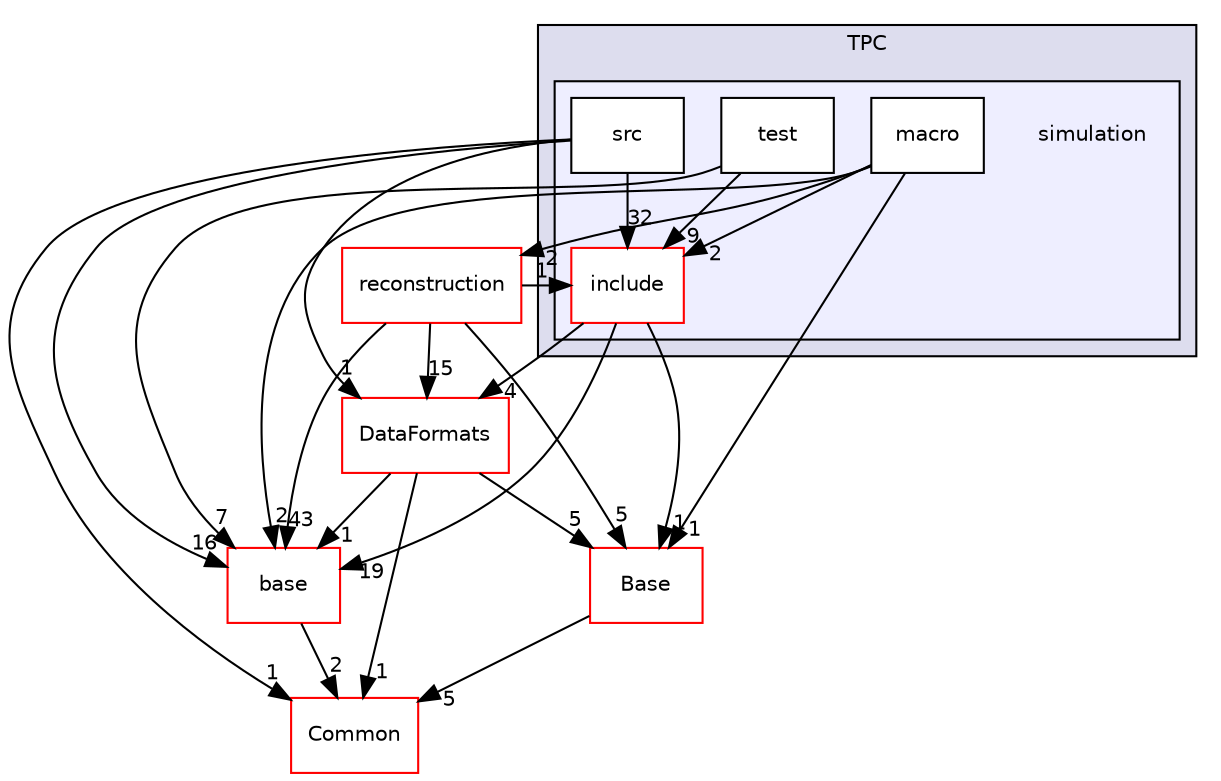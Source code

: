 digraph "/home/travis/build/AliceO2Group/AliceO2/Detectors/TPC/simulation" {
  bgcolor=transparent;
  compound=true
  node [ fontsize="10", fontname="Helvetica"];
  edge [ labelfontsize="10", labelfontname="Helvetica"];
  subgraph clusterdir_a597e8e061b11201a1dff411feb10d0b {
    graph [ bgcolor="#ddddee", pencolor="black", label="TPC" fontname="Helvetica", fontsize="10", URL="dir_a597e8e061b11201a1dff411feb10d0b.html"]
  subgraph clusterdir_7f309bec8670bb3fb666e7e061b24659 {
    graph [ bgcolor="#eeeeff", pencolor="black", label="" URL="dir_7f309bec8670bb3fb666e7e061b24659.html"];
    dir_7f309bec8670bb3fb666e7e061b24659 [shape=plaintext label="simulation"];
    dir_a3959ed40b1558172144f5e1a56e443f [shape=box label="include" color="red" fillcolor="white" style="filled" URL="dir_a3959ed40b1558172144f5e1a56e443f.html"];
    dir_8bfcd60464e4f3a200807f6c373e63aa [shape=box label="macro" color="black" fillcolor="white" style="filled" URL="dir_8bfcd60464e4f3a200807f6c373e63aa.html"];
    dir_72815adbd439f00f784a5a4eca496fde [shape=box label="src" color="black" fillcolor="white" style="filled" URL="dir_72815adbd439f00f784a5a4eca496fde.html"];
    dir_ac3b77a1b17a4594b18b160ef67742fa [shape=box label="test" color="black" fillcolor="white" style="filled" URL="dir_ac3b77a1b17a4594b18b160ef67742fa.html"];
  }
  }
  dir_677b030cc750909e4cd27413873678d8 [shape=box label="base" color="red" URL="dir_677b030cc750909e4cd27413873678d8.html"];
  dir_4ab6b4cc6a7edbff49100e9123df213f [shape=box label="Common" color="red" URL="dir_4ab6b4cc6a7edbff49100e9123df213f.html"];
  dir_a5de047958dd458e809773c6ffaa8478 [shape=box label="reconstruction" color="red" URL="dir_a5de047958dd458e809773c6ffaa8478.html"];
  dir_37c90836491b695b472bf98d1be8336b [shape=box label="Base" color="red" URL="dir_37c90836491b695b472bf98d1be8336b.html"];
  dir_2171f7ec022c5423887b07c69b2f5b48 [shape=box label="DataFormats" color="red" URL="dir_2171f7ec022c5423887b07c69b2f5b48.html"];
  dir_72815adbd439f00f784a5a4eca496fde->dir_677b030cc750909e4cd27413873678d8 [headlabel="16", labeldistance=1.5 headhref="dir_000111_000070.html"];
  dir_72815adbd439f00f784a5a4eca496fde->dir_4ab6b4cc6a7edbff49100e9123df213f [headlabel="1", labeldistance=1.5 headhref="dir_000111_000016.html"];
  dir_72815adbd439f00f784a5a4eca496fde->dir_a3959ed40b1558172144f5e1a56e443f [headlabel="32", labeldistance=1.5 headhref="dir_000111_000092.html"];
  dir_72815adbd439f00f784a5a4eca496fde->dir_2171f7ec022c5423887b07c69b2f5b48 [headlabel="1", labeldistance=1.5 headhref="dir_000111_000032.html"];
  dir_677b030cc750909e4cd27413873678d8->dir_4ab6b4cc6a7edbff49100e9123df213f [headlabel="2", labeldistance=1.5 headhref="dir_000070_000016.html"];
  dir_a5de047958dd458e809773c6ffaa8478->dir_677b030cc750909e4cd27413873678d8 [headlabel="43", labeldistance=1.5 headhref="dir_000142_000070.html"];
  dir_a5de047958dd458e809773c6ffaa8478->dir_37c90836491b695b472bf98d1be8336b [headlabel="5", labeldistance=1.5 headhref="dir_000142_000057.html"];
  dir_a5de047958dd458e809773c6ffaa8478->dir_a3959ed40b1558172144f5e1a56e443f [headlabel="1", labeldistance=1.5 headhref="dir_000142_000092.html"];
  dir_a5de047958dd458e809773c6ffaa8478->dir_2171f7ec022c5423887b07c69b2f5b48 [headlabel="15", labeldistance=1.5 headhref="dir_000142_000032.html"];
  dir_37c90836491b695b472bf98d1be8336b->dir_4ab6b4cc6a7edbff49100e9123df213f [headlabel="5", labeldistance=1.5 headhref="dir_000057_000016.html"];
  dir_a3959ed40b1558172144f5e1a56e443f->dir_677b030cc750909e4cd27413873678d8 [headlabel="19", labeldistance=1.5 headhref="dir_000092_000070.html"];
  dir_a3959ed40b1558172144f5e1a56e443f->dir_37c90836491b695b472bf98d1be8336b [headlabel="1", labeldistance=1.5 headhref="dir_000092_000057.html"];
  dir_a3959ed40b1558172144f5e1a56e443f->dir_2171f7ec022c5423887b07c69b2f5b48 [headlabel="4", labeldistance=1.5 headhref="dir_000092_000032.html"];
  dir_ac3b77a1b17a4594b18b160ef67742fa->dir_677b030cc750909e4cd27413873678d8 [headlabel="7", labeldistance=1.5 headhref="dir_000195_000070.html"];
  dir_ac3b77a1b17a4594b18b160ef67742fa->dir_a3959ed40b1558172144f5e1a56e443f [headlabel="9", labeldistance=1.5 headhref="dir_000195_000092.html"];
  dir_8bfcd60464e4f3a200807f6c373e63aa->dir_677b030cc750909e4cd27413873678d8 [headlabel="2", labeldistance=1.5 headhref="dir_000194_000070.html"];
  dir_8bfcd60464e4f3a200807f6c373e63aa->dir_a5de047958dd458e809773c6ffaa8478 [headlabel="2", labeldistance=1.5 headhref="dir_000194_000142.html"];
  dir_8bfcd60464e4f3a200807f6c373e63aa->dir_37c90836491b695b472bf98d1be8336b [headlabel="1", labeldistance=1.5 headhref="dir_000194_000057.html"];
  dir_8bfcd60464e4f3a200807f6c373e63aa->dir_a3959ed40b1558172144f5e1a56e443f [headlabel="2", labeldistance=1.5 headhref="dir_000194_000092.html"];
  dir_2171f7ec022c5423887b07c69b2f5b48->dir_677b030cc750909e4cd27413873678d8 [headlabel="1", labeldistance=1.5 headhref="dir_000032_000070.html"];
  dir_2171f7ec022c5423887b07c69b2f5b48->dir_4ab6b4cc6a7edbff49100e9123df213f [headlabel="1", labeldistance=1.5 headhref="dir_000032_000016.html"];
  dir_2171f7ec022c5423887b07c69b2f5b48->dir_37c90836491b695b472bf98d1be8336b [headlabel="5", labeldistance=1.5 headhref="dir_000032_000057.html"];
}
